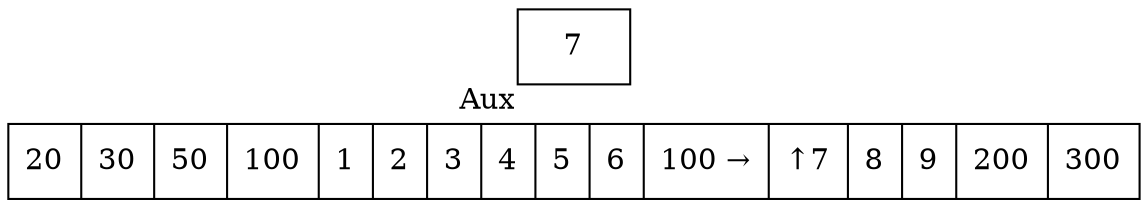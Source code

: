 digraph G{ node [shape = record ];
 rankdir=LR;X[label="{ 20|30|50|100|1|2|3|4|5|6|100|7|8|9|200|300}"]X[label="{ 20|30|50|100|1|2|3|4|5|6|100 → | ↑ 7|8|9|200|300}"]
2[label="{7}"xlabel="Aux"]
}
